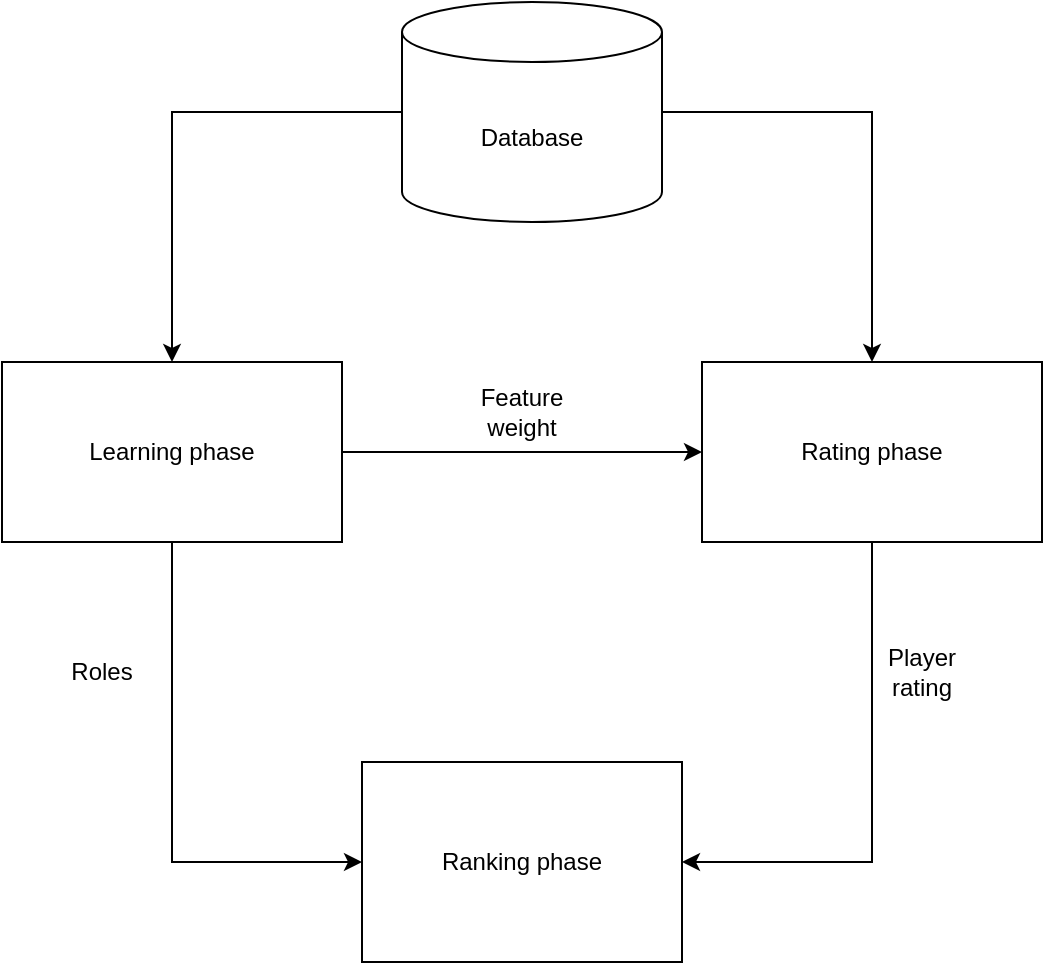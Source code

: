 <mxfile version="24.6.4" type="github">
  <diagram name="Page-1" id="ZeD8fasbjf-t5lshoi1k">
    <mxGraphModel dx="1434" dy="752" grid="1" gridSize="10" guides="1" tooltips="1" connect="1" arrows="1" fold="1" page="1" pageScale="1" pageWidth="850" pageHeight="1100" math="0" shadow="0">
      <root>
        <mxCell id="0" />
        <mxCell id="1" parent="0" />
        <mxCell id="6N2qghG_NvDrDHRwmjP0-6" style="edgeStyle=orthogonalEdgeStyle;rounded=0;orthogonalLoop=1;jettySize=auto;html=1;" edge="1" parent="1" source="6N2qghG_NvDrDHRwmjP0-1" target="6N2qghG_NvDrDHRwmjP0-2">
          <mxGeometry relative="1" as="geometry" />
        </mxCell>
        <mxCell id="6N2qghG_NvDrDHRwmjP0-13" style="edgeStyle=orthogonalEdgeStyle;rounded=0;orthogonalLoop=1;jettySize=auto;html=1;" edge="1" parent="1" source="6N2qghG_NvDrDHRwmjP0-1" target="6N2qghG_NvDrDHRwmjP0-8">
          <mxGeometry relative="1" as="geometry">
            <mxPoint x="250" y="530" as="targetPoint" />
            <Array as="points">
              <mxPoint x="195" y="560" />
            </Array>
          </mxGeometry>
        </mxCell>
        <mxCell id="6N2qghG_NvDrDHRwmjP0-1" value="Learning phase" style="rounded=0;whiteSpace=wrap;html=1;" vertex="1" parent="1">
          <mxGeometry x="110" y="310" width="170" height="90" as="geometry" />
        </mxCell>
        <mxCell id="6N2qghG_NvDrDHRwmjP0-10" style="edgeStyle=orthogonalEdgeStyle;rounded=0;orthogonalLoop=1;jettySize=auto;html=1;" edge="1" parent="1" source="6N2qghG_NvDrDHRwmjP0-2" target="6N2qghG_NvDrDHRwmjP0-8">
          <mxGeometry relative="1" as="geometry">
            <Array as="points">
              <mxPoint x="545" y="560" />
            </Array>
          </mxGeometry>
        </mxCell>
        <mxCell id="6N2qghG_NvDrDHRwmjP0-2" value="Rating phase" style="rounded=0;whiteSpace=wrap;html=1;" vertex="1" parent="1">
          <mxGeometry x="460" y="310" width="170" height="90" as="geometry" />
        </mxCell>
        <mxCell id="6N2qghG_NvDrDHRwmjP0-4" style="edgeStyle=orthogonalEdgeStyle;rounded=0;orthogonalLoop=1;jettySize=auto;html=1;entryX=0.5;entryY=0;entryDx=0;entryDy=0;" edge="1" parent="1" source="6N2qghG_NvDrDHRwmjP0-3" target="6N2qghG_NvDrDHRwmjP0-1">
          <mxGeometry relative="1" as="geometry" />
        </mxCell>
        <mxCell id="6N2qghG_NvDrDHRwmjP0-5" style="edgeStyle=orthogonalEdgeStyle;rounded=0;orthogonalLoop=1;jettySize=auto;html=1;" edge="1" parent="1" source="6N2qghG_NvDrDHRwmjP0-3" target="6N2qghG_NvDrDHRwmjP0-2">
          <mxGeometry relative="1" as="geometry" />
        </mxCell>
        <mxCell id="6N2qghG_NvDrDHRwmjP0-3" value="Database" style="shape=cylinder3;whiteSpace=wrap;html=1;boundedLbl=1;backgroundOutline=1;size=15;" vertex="1" parent="1">
          <mxGeometry x="310" y="130" width="130" height="110" as="geometry" />
        </mxCell>
        <mxCell id="6N2qghG_NvDrDHRwmjP0-7" value="Feature weight" style="text;html=1;align=center;verticalAlign=middle;whiteSpace=wrap;rounded=0;" vertex="1" parent="1">
          <mxGeometry x="340" y="320" width="60" height="30" as="geometry" />
        </mxCell>
        <mxCell id="6N2qghG_NvDrDHRwmjP0-8" value="Ranking phase" style="rounded=0;whiteSpace=wrap;html=1;" vertex="1" parent="1">
          <mxGeometry x="290" y="510" width="160" height="100" as="geometry" />
        </mxCell>
        <mxCell id="6N2qghG_NvDrDHRwmjP0-14" value="Player rating" style="text;html=1;align=center;verticalAlign=middle;whiteSpace=wrap;rounded=0;" vertex="1" parent="1">
          <mxGeometry x="540" y="450" width="60" height="30" as="geometry" />
        </mxCell>
        <mxCell id="6N2qghG_NvDrDHRwmjP0-15" value="Roles" style="text;html=1;align=center;verticalAlign=middle;whiteSpace=wrap;rounded=0;" vertex="1" parent="1">
          <mxGeometry x="130" y="450" width="60" height="30" as="geometry" />
        </mxCell>
      </root>
    </mxGraphModel>
  </diagram>
</mxfile>
